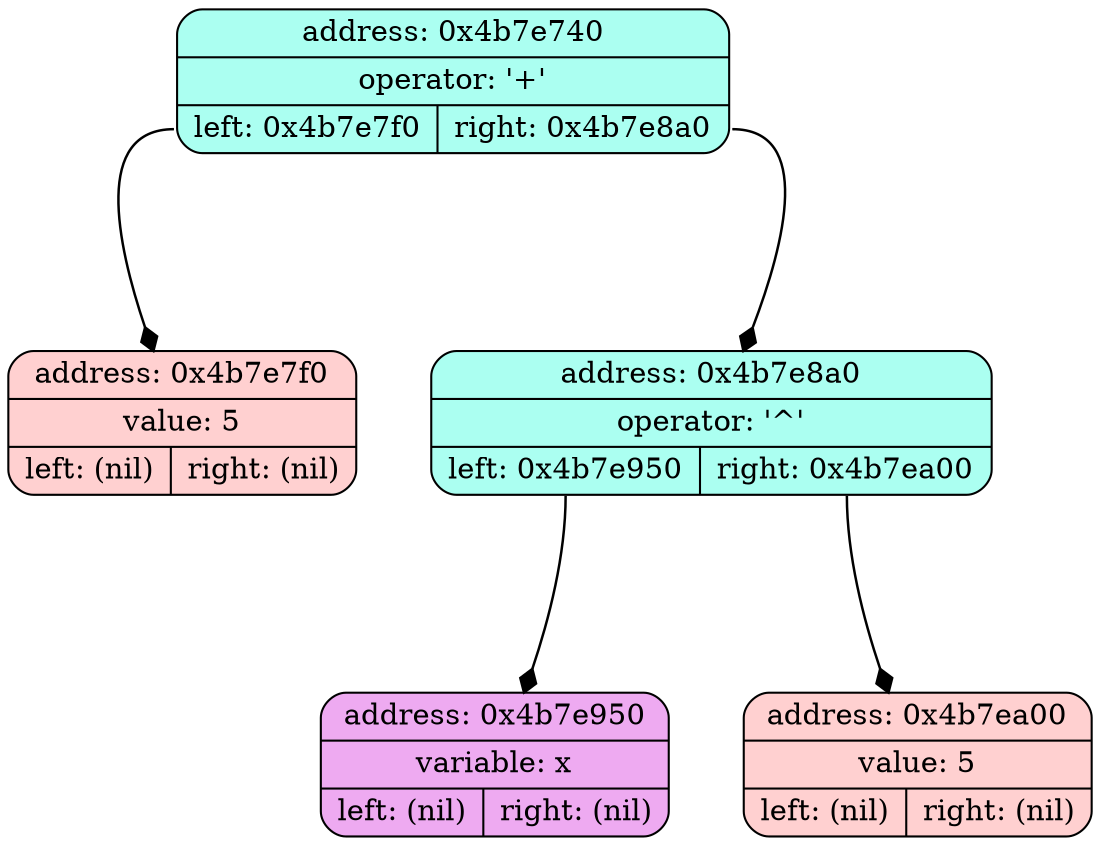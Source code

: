 digraph List {
	dpi = 100;
	fontname = "Comic Sans MS";
	fontsize = 20;
	rankdir  = TB;
graph [fillcolor = lightgreen, ranksep = 1.3, nodesep = 0.5, style = "rounded", color = green, penwidth = 2];
edge [color = black, arrowhead = diamond, arrowsize = 1, penwidth = 1.2];
node1 [shape = Mrecord, style = filled, fillcolor = "#ABFFF1", label ="{address: 0x4b7e740|operator: '+'| { <ptr1> left: 0x4b7e7f0| <ptr2> right: 0x4b7e8a0}}"]
node2 [shape = Mrecord, style = filled, fillcolor = "#ABFFF1", label ="{address: 0x4b7e740|operator: '+'| { <ptr1> left: 0x4b7e7f0| <ptr2> right: 0x4b7e8a0}}"]
node1: <ptr1> -> node2; node3 [shape = Mrecord, style = filled, fillcolor = "#ABFFF1", label ="{address: 0x4b7e740|operator: '+'| { <ptr1> left: 0x4b7e7f0| <ptr2> right: 0x4b7e8a0}}"]
node1: <ptr2> -> node3; 
node2 [shape = Mrecord, style = filled, fillcolor = "#FFD0D0", label ="{address: 0x4b7e7f0|value: 5| { <ptr1> left: (nil)| <ptr2> right: (nil)}}"]

node3 [shape = Mrecord, style = filled, fillcolor = "#ABFFF1", label ="{address: 0x4b7e8a0|operator: '^'| { <ptr1> left: 0x4b7e950| <ptr2> right: 0x4b7ea00}}"]
node4 [shape = Mrecord, style = filled, fillcolor = "#ABFFF1", label ="{address: 0x4b7e8a0|operator: '^'| { <ptr1> left: 0x4b7e950| <ptr2> right: 0x4b7ea00}}"]
node3: <ptr1> -> node4; node5 [shape = Mrecord, style = filled, fillcolor = "#ABFFF1", label ="{address: 0x4b7e8a0|operator: '^'| { <ptr1> left: 0x4b7e950| <ptr2> right: 0x4b7ea00}}"]
node3: <ptr2> -> node5; 
node4 [shape = Mrecord, style = filled, fillcolor = "#EEAAF1", label ="{address: 0x4b7e950|variable: x| { <ptr1> left: (nil)| <ptr2> right: (nil)}}"]

node5 [shape = Mrecord, style = filled, fillcolor = "#FFD0D0", label ="{address: 0x4b7ea00|value: 5| { <ptr1> left: (nil)| <ptr2> right: (nil)}}"]

}